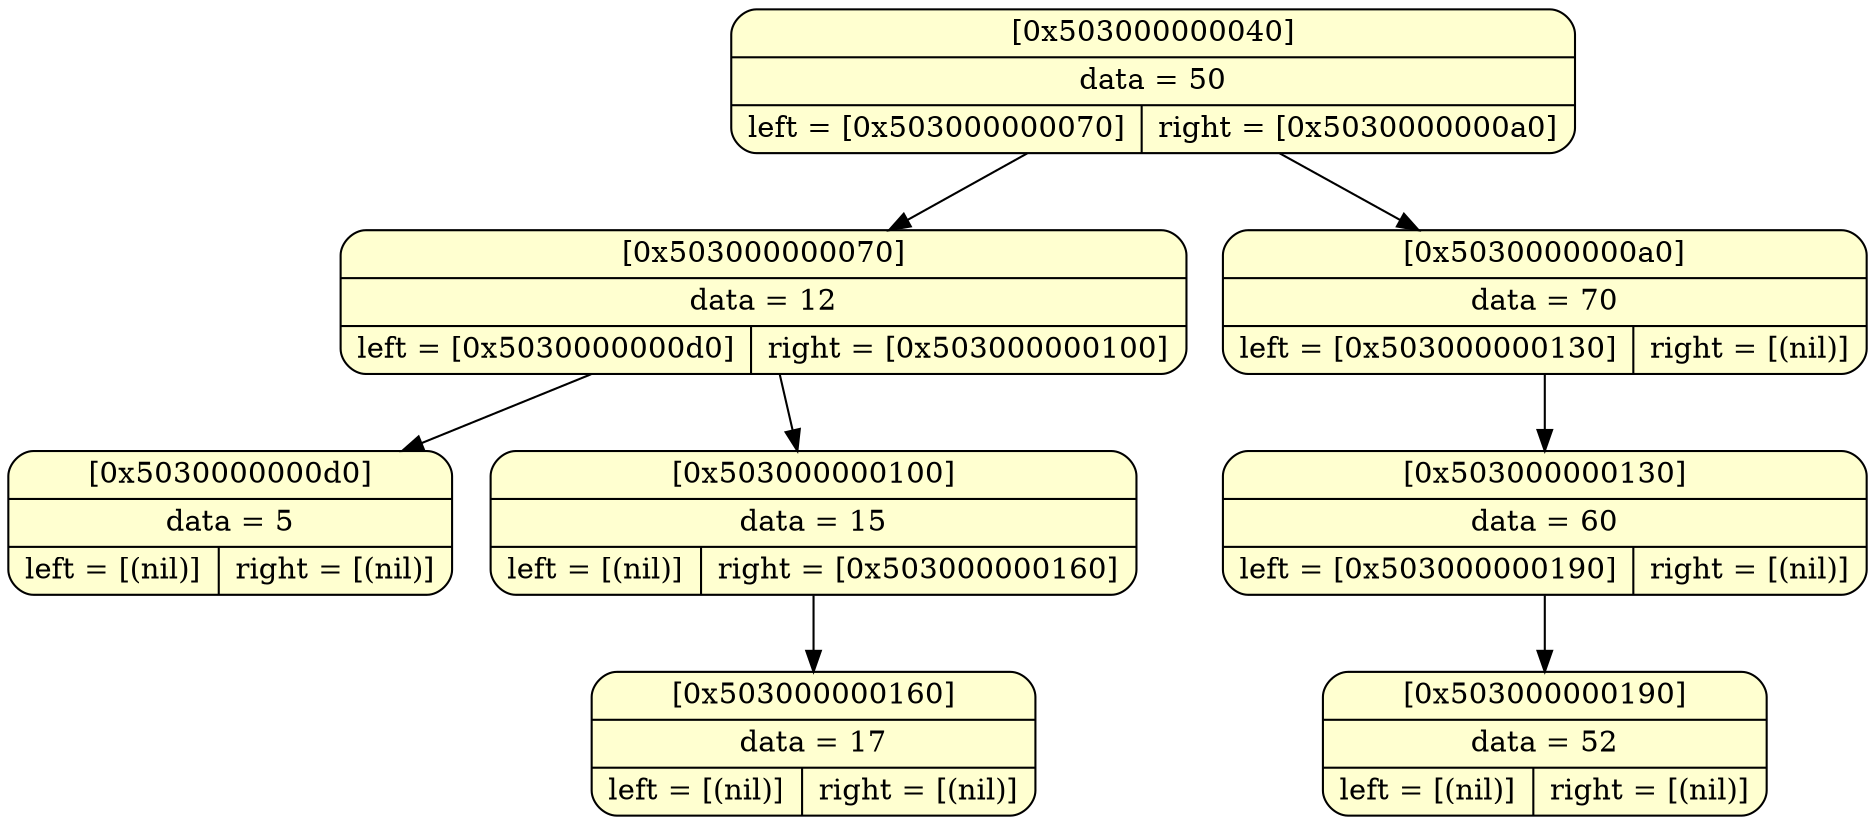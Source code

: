 digraph
{
bgcolor="transparent"
node0x503000000040 [shape=Mrecord; label = " { [0x503000000040] | data =  50 | { left = [0x503000000070] | right = [0x5030000000a0] } }"; style = filled; fillcolor = "#FFFFD0"];
node0x503000000040 -> node0x503000000070
;node0x503000000040 -> node0x5030000000a0
;node0x503000000070 [shape=Mrecord; label = " { [0x503000000070] | data =  12 | { left = [0x5030000000d0] | right = [0x503000000100] } }"; style = filled; fillcolor = "#FFFFD0"];
node0x503000000070 -> node0x5030000000d0
;node0x503000000070 -> node0x503000000100
;node0x5030000000d0 [shape=Mrecord; label = " { [0x5030000000d0] | data =   5 | { left = [(nil)] | right = [(nil)] } }"; style = filled; fillcolor = "#FFFFD0"];
node0x503000000100 [shape=Mrecord; label = " { [0x503000000100] | data =  15 | { left = [(nil)] | right = [0x503000000160] } }"; style = filled; fillcolor = "#FFFFD0"];
node0x503000000100 -> node0x503000000160
;node0x503000000160 [shape=Mrecord; label = " { [0x503000000160] | data =  17 | { left = [(nil)] | right = [(nil)] } }"; style = filled; fillcolor = "#FFFFD0"];
node0x5030000000a0 [shape=Mrecord; label = " { [0x5030000000a0] | data =  70 | { left = [0x503000000130] | right = [(nil)] } }"; style = filled; fillcolor = "#FFFFD0"];
node0x5030000000a0 -> node0x503000000130
;node0x503000000130 [shape=Mrecord; label = " { [0x503000000130] | data =  60 | { left = [0x503000000190] | right = [(nil)] } }"; style = filled; fillcolor = "#FFFFD0"];
node0x503000000130 -> node0x503000000190
;node0x503000000190 [shape=Mrecord; label = " { [0x503000000190] | data =  52 | { left = [(nil)] | right = [(nil)] } }"; style = filled; fillcolor = "#FFFFD0"];

}
